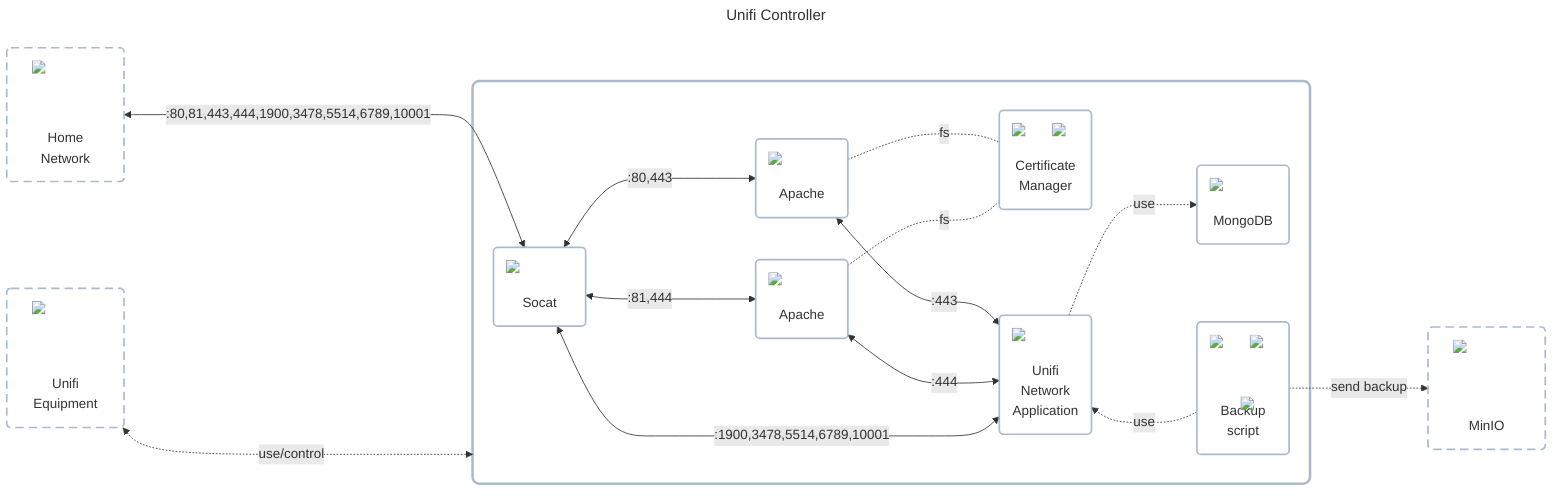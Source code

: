 ---
title: Unifi Controller
---

flowchart LR
    classDef cluster fill:#ffffff00,stroke:#aabbccff,stroke-width:3px,rx:8px,ry:8px;
    classDef node fill:#ffffff00,stroke:#aabbccff,stroke-width:2px,rx:5px,ry:5px;
    classDef dashed_border stroke-dasharray:10 6;

    home_network["<div style='position:relative;width:80px;height:80px;margin:0 auto;margin-bottom:0.1em'><img src='../../../../icons/network.png' style='min-width:80px;max-width:80px' /></div>Home<br />Network"]
    class home_network dashed_border
    unifi_equipment["<div style='position:relative;width:80px;height:80px;margin:0 auto;margin-bottom:0.5em'><img src='../../../../icons/unifi-protect.png' style='min-width:80px;max-width:80px' /></div>Unifi<br />Equipment"]
    class unifi_equipment dashed_border

    subgraph app_wrapper[" "]
        socket_proxy("<img src='../../../../icons/ingress.png' style='min-width:80px;max-width:80px' /><br />Socat")
        http_proxy_1("<img src='../../../../icons/apache.png' style='min-width:80px;max-width:80px' /><br />Apache")
        http_proxy_2("<img src='../../../../icons/apache.png' style='min-width:80px;max-width:80px' /><br />Apache")
        certificate_manager("<img src='../../../../icons/cronjob.png' style='min-width:32px;max-width:32px;position:absolute;top:0;right:0' /><img src='../../../../icons/lets-encrypt.png' style='min-width:80px;max-width:80px' /><br />Certificate<br />Manager")
        unifi_network_app("<img src='../../../../icons/unifi.png' style='min-width:80px;max-width:80px' /><br />Unifi<br />Network<br />Application")
        database("<img src='../../../../icons/mongodb.png' style='min-width:80px;max-width:80px' /><br />MongoDB")
        script_backup("<div style='position:relative;width:80px;height:80px;margin:0 auto'><img src='../../../../icons/chromium.png' style='min-width:80px;max-width:80px' /><img src='../../../../icons/cronjob.png' style='min-width:32px;max-width:32px;position:absolute;top:0;right:0' /><img src='../../../../icons/playwright.png' style='min-width:48px;max-width:48px;position:absolute;bottom:-10px;right:-5px' /></div>Backup<br />script")

        socket_proxy <--->|:80,443| http_proxy_1 <--->|:443| unifi_network_app
        socket_proxy <--->|:81,444| http_proxy_2 <--->|:444| unifi_network_app
        socket_proxy <--->|:1900,3478,5514,6789,10001| unifi_network_app
        http_proxy_1 & http_proxy_2 -..-|fs| certificate_manager
        unifi_network_app ~~~ script_backup -..->|use| unifi_network_app
        unifi_network_app -..->|use| database
    end

    s3_database["<div style='position:relative;width:80px;height:80px;margin:0 auto;margin-bottom:0.75em'><img src='../../../../icons/minio.png' style='min-width:80px;max-width:80px' /></div>MinIO"]
    class s3_database dashed_border

    home_network <--->|:80,81,443,444,1900,3478,5514,6789,10001| socket_proxy
    unifi_equipment <-..->|use/control| app_wrapper
    unifi_equipment ~~~~ socket_proxy
    script_backup -.->|send backup| s3_database